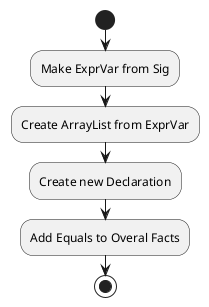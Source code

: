 @startuml
start
:Make ExprVar from Sig;
:Create ArrayList from ExprVar;
:Create new Declaration;
:Add Equals to Overal Facts;

stop
@enduml